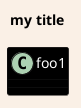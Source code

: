 {
  "sha1": "t7ket18b5d5embj9k9kv92ascu5bz4l",
  "insertion": {
    "when": "2024-06-04T17:28:45.849Z",
    "user": "plantuml@gmail.com"
  }
}
@startuml
<style>
document {
  BackGroundColor Linen
}
root {
  FontColor #?black:white
}
classDiagram {
  class {
    BackGroundColor black
  }
}
</style>
title
my title
endtitle
class foo1
@enduml
